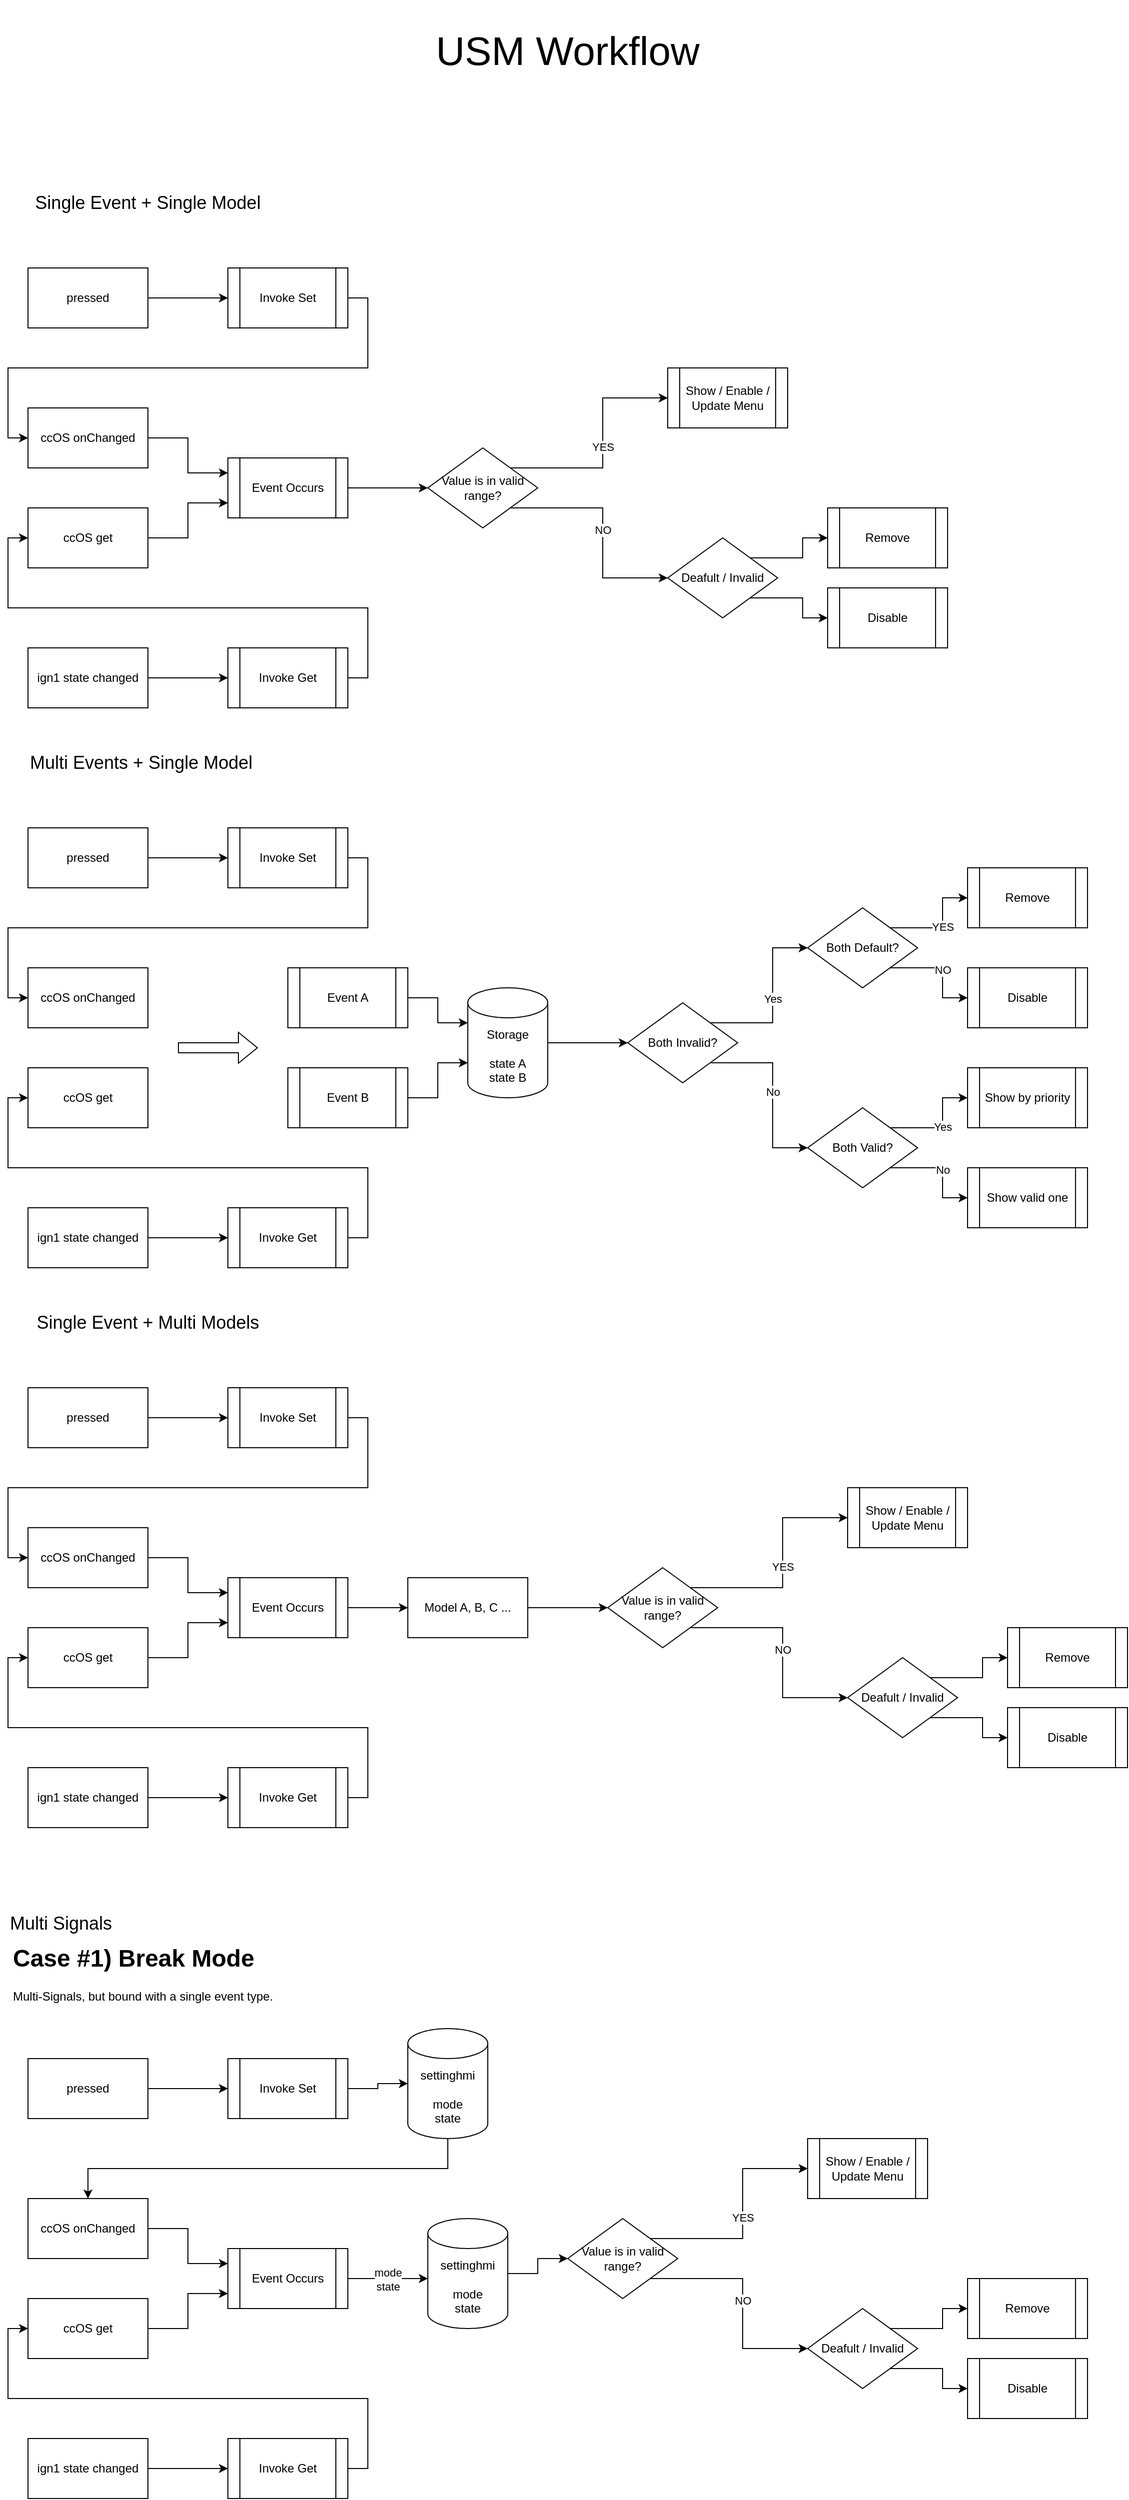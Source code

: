 <mxfile version="23.1.1" type="github">
  <diagram name="페이지-1" id="lhg0nr5kzpJ6dLd5DEeZ">
    <mxGraphModel dx="1430" dy="771" grid="1" gridSize="10" guides="1" tooltips="1" connect="1" arrows="1" fold="1" page="1" pageScale="1" pageWidth="1200" pageHeight="1920" math="0" shadow="0">
      <root>
        <mxCell id="0" />
        <mxCell id="1" parent="0" />
        <mxCell id="OEb_cOox7FnWWyNNpJyN-1" value="Event A" style="shape=process;whiteSpace=wrap;html=1;backgroundOutline=1;" parent="1" vertex="1">
          <mxGeometry x="320" y="989" width="120" height="60" as="geometry" />
        </mxCell>
        <mxCell id="OEb_cOox7FnWWyNNpJyN-2" value="ccOS onChanged" style="rounded=0;whiteSpace=wrap;html=1;" parent="1" vertex="1">
          <mxGeometry x="60" y="989" width="120" height="60" as="geometry" />
        </mxCell>
        <mxCell id="OEb_cOox7FnWWyNNpJyN-3" value="ccOS get" style="rounded=0;whiteSpace=wrap;html=1;" parent="1" vertex="1">
          <mxGeometry x="60" y="1089" width="120" height="60" as="geometry" />
        </mxCell>
        <mxCell id="OEb_cOox7FnWWyNNpJyN-13" style="edgeStyle=orthogonalEdgeStyle;rounded=0;orthogonalLoop=1;jettySize=auto;html=1;exitX=1;exitY=0.5;exitDx=0;exitDy=0;entryX=0;entryY=0.5;entryDx=0;entryDy=0;" parent="1" source="OEb_cOox7FnWWyNNpJyN-14" edge="1">
          <mxGeometry relative="1" as="geometry">
            <mxPoint x="260" y="1259" as="targetPoint" />
          </mxGeometry>
        </mxCell>
        <mxCell id="OEb_cOox7FnWWyNNpJyN-14" value="ign1 state changed" style="rounded=0;whiteSpace=wrap;html=1;" parent="1" vertex="1">
          <mxGeometry x="60" y="1229" width="120" height="60" as="geometry" />
        </mxCell>
        <mxCell id="OEb_cOox7FnWWyNNpJyN-15" style="edgeStyle=orthogonalEdgeStyle;rounded=0;orthogonalLoop=1;jettySize=auto;html=1;exitX=1;exitY=0.5;exitDx=0;exitDy=0;entryX=0;entryY=0.5;entryDx=0;entryDy=0;" parent="1" source="OEb_cOox7FnWWyNNpJyN-16" edge="1">
          <mxGeometry relative="1" as="geometry">
            <mxPoint x="260" y="879" as="targetPoint" />
          </mxGeometry>
        </mxCell>
        <mxCell id="OEb_cOox7FnWWyNNpJyN-16" value="pressed" style="rounded=0;whiteSpace=wrap;html=1;" parent="1" vertex="1">
          <mxGeometry x="60" y="849" width="120" height="60" as="geometry" />
        </mxCell>
        <mxCell id="OEb_cOox7FnWWyNNpJyN-17" style="edgeStyle=orthogonalEdgeStyle;rounded=0;orthogonalLoop=1;jettySize=auto;html=1;exitX=1;exitY=0.5;exitDx=0;exitDy=0;entryX=0;entryY=0.5;entryDx=0;entryDy=0;" parent="1" source="OEb_cOox7FnWWyNNpJyN-18" target="OEb_cOox7FnWWyNNpJyN-3" edge="1">
          <mxGeometry relative="1" as="geometry" />
        </mxCell>
        <mxCell id="OEb_cOox7FnWWyNNpJyN-18" value="Invoke Get" style="shape=process;whiteSpace=wrap;html=1;backgroundOutline=1;" parent="1" vertex="1">
          <mxGeometry x="260" y="1229" width="120" height="60" as="geometry" />
        </mxCell>
        <mxCell id="OEb_cOox7FnWWyNNpJyN-19" style="edgeStyle=orthogonalEdgeStyle;rounded=0;orthogonalLoop=1;jettySize=auto;html=1;exitX=1;exitY=0.5;exitDx=0;exitDy=0;entryX=0;entryY=0.5;entryDx=0;entryDy=0;" parent="1" source="OEb_cOox7FnWWyNNpJyN-20" target="OEb_cOox7FnWWyNNpJyN-2" edge="1">
          <mxGeometry relative="1" as="geometry" />
        </mxCell>
        <mxCell id="OEb_cOox7FnWWyNNpJyN-20" value="Invoke Set" style="shape=process;whiteSpace=wrap;html=1;backgroundOutline=1;" parent="1" vertex="1">
          <mxGeometry x="260" y="849" width="120" height="60" as="geometry" />
        </mxCell>
        <mxCell id="OEb_cOox7FnWWyNNpJyN-21" value="Multi Events + Single Model" style="text;html=1;strokeColor=none;fillColor=none;align=left;verticalAlign=middle;whiteSpace=wrap;rounded=0;fontSize=18;" parent="1" vertex="1">
          <mxGeometry x="60" y="769" width="660" height="30" as="geometry" />
        </mxCell>
        <mxCell id="OEb_cOox7FnWWyNNpJyN-22" value="Event B" style="shape=process;whiteSpace=wrap;html=1;backgroundOutline=1;" parent="1" vertex="1">
          <mxGeometry x="320" y="1089" width="120" height="60" as="geometry" />
        </mxCell>
        <mxCell id="OEb_cOox7FnWWyNNpJyN-23" style="edgeStyle=orthogonalEdgeStyle;rounded=0;orthogonalLoop=1;jettySize=auto;html=1;exitX=1;exitY=0.5;exitDx=0;exitDy=0;entryX=0;entryY=0.5;entryDx=0;entryDy=0;" parent="1" source="OEb_cOox7FnWWyNNpJyN-24" target="OEb_cOox7FnWWyNNpJyN-31" edge="1">
          <mxGeometry relative="1" as="geometry" />
        </mxCell>
        <mxCell id="OEb_cOox7FnWWyNNpJyN-24" value="Event Occurs" style="shape=process;whiteSpace=wrap;html=1;backgroundOutline=1;" parent="1" vertex="1">
          <mxGeometry x="260" y="479" width="120" height="60" as="geometry" />
        </mxCell>
        <mxCell id="OEb_cOox7FnWWyNNpJyN-25" style="edgeStyle=orthogonalEdgeStyle;rounded=0;orthogonalLoop=1;jettySize=auto;html=1;exitX=1;exitY=0.5;exitDx=0;exitDy=0;entryX=0;entryY=0.25;entryDx=0;entryDy=0;" parent="1" source="OEb_cOox7FnWWyNNpJyN-26" target="OEb_cOox7FnWWyNNpJyN-24" edge="1">
          <mxGeometry relative="1" as="geometry" />
        </mxCell>
        <mxCell id="OEb_cOox7FnWWyNNpJyN-26" value="ccOS onChanged" style="rounded=0;whiteSpace=wrap;html=1;" parent="1" vertex="1">
          <mxGeometry x="60" y="429" width="120" height="60" as="geometry" />
        </mxCell>
        <mxCell id="OEb_cOox7FnWWyNNpJyN-27" style="edgeStyle=orthogonalEdgeStyle;rounded=0;orthogonalLoop=1;jettySize=auto;html=1;exitX=1;exitY=0.5;exitDx=0;exitDy=0;entryX=0;entryY=0.75;entryDx=0;entryDy=0;" parent="1" source="OEb_cOox7FnWWyNNpJyN-28" target="OEb_cOox7FnWWyNNpJyN-24" edge="1">
          <mxGeometry relative="1" as="geometry" />
        </mxCell>
        <mxCell id="OEb_cOox7FnWWyNNpJyN-28" value="ccOS get" style="rounded=0;whiteSpace=wrap;html=1;" parent="1" vertex="1">
          <mxGeometry x="60" y="529" width="120" height="60" as="geometry" />
        </mxCell>
        <mxCell id="OEb_cOox7FnWWyNNpJyN-29" value="NO" style="edgeStyle=orthogonalEdgeStyle;rounded=0;orthogonalLoop=1;jettySize=auto;html=1;exitX=1;exitY=1;exitDx=0;exitDy=0;entryX=0;entryY=0.5;entryDx=0;entryDy=0;" parent="1" source="OEb_cOox7FnWWyNNpJyN-31" target="OEb_cOox7FnWWyNNpJyN-34" edge="1">
          <mxGeometry relative="1" as="geometry" />
        </mxCell>
        <mxCell id="OEb_cOox7FnWWyNNpJyN-30" value="YES" style="edgeStyle=orthogonalEdgeStyle;rounded=0;orthogonalLoop=1;jettySize=auto;html=1;exitX=1;exitY=0;exitDx=0;exitDy=0;entryX=0;entryY=0.5;entryDx=0;entryDy=0;" parent="1" source="OEb_cOox7FnWWyNNpJyN-31" target="OEb_cOox7FnWWyNNpJyN-37" edge="1">
          <mxGeometry relative="1" as="geometry" />
        </mxCell>
        <mxCell id="OEb_cOox7FnWWyNNpJyN-31" value="Value is in valid range?" style="rhombus;whiteSpace=wrap;html=1;" parent="1" vertex="1">
          <mxGeometry x="460" y="469" width="110" height="80" as="geometry" />
        </mxCell>
        <mxCell id="OEb_cOox7FnWWyNNpJyN-32" style="edgeStyle=orthogonalEdgeStyle;rounded=0;orthogonalLoop=1;jettySize=auto;html=1;exitX=1;exitY=0;exitDx=0;exitDy=0;entryX=0;entryY=0.5;entryDx=0;entryDy=0;" parent="1" source="OEb_cOox7FnWWyNNpJyN-34" target="OEb_cOox7FnWWyNNpJyN-35" edge="1">
          <mxGeometry relative="1" as="geometry" />
        </mxCell>
        <mxCell id="OEb_cOox7FnWWyNNpJyN-33" style="edgeStyle=orthogonalEdgeStyle;rounded=0;orthogonalLoop=1;jettySize=auto;html=1;exitX=1;exitY=1;exitDx=0;exitDy=0;entryX=0;entryY=0.5;entryDx=0;entryDy=0;" parent="1" source="OEb_cOox7FnWWyNNpJyN-34" target="OEb_cOox7FnWWyNNpJyN-36" edge="1">
          <mxGeometry relative="1" as="geometry" />
        </mxCell>
        <mxCell id="OEb_cOox7FnWWyNNpJyN-34" value="Deafult / Invalid" style="rhombus;whiteSpace=wrap;html=1;" parent="1" vertex="1">
          <mxGeometry x="700" y="559" width="110" height="80" as="geometry" />
        </mxCell>
        <mxCell id="OEb_cOox7FnWWyNNpJyN-35" value="Remove" style="shape=process;whiteSpace=wrap;html=1;backgroundOutline=1;" parent="1" vertex="1">
          <mxGeometry x="860" y="529" width="120" height="60" as="geometry" />
        </mxCell>
        <mxCell id="OEb_cOox7FnWWyNNpJyN-36" value="Disable" style="shape=process;whiteSpace=wrap;html=1;backgroundOutline=1;" parent="1" vertex="1">
          <mxGeometry x="860" y="609" width="120" height="60" as="geometry" />
        </mxCell>
        <mxCell id="OEb_cOox7FnWWyNNpJyN-37" value="Show / Enable / Update Menu" style="shape=process;whiteSpace=wrap;html=1;backgroundOutline=1;" parent="1" vertex="1">
          <mxGeometry x="700" y="389" width="120" height="60" as="geometry" />
        </mxCell>
        <mxCell id="OEb_cOox7FnWWyNNpJyN-38" style="edgeStyle=orthogonalEdgeStyle;rounded=0;orthogonalLoop=1;jettySize=auto;html=1;exitX=1;exitY=0.5;exitDx=0;exitDy=0;entryX=0;entryY=0.5;entryDx=0;entryDy=0;" parent="1" source="OEb_cOox7FnWWyNNpJyN-39" edge="1">
          <mxGeometry relative="1" as="geometry">
            <mxPoint x="260" y="699" as="targetPoint" />
          </mxGeometry>
        </mxCell>
        <mxCell id="OEb_cOox7FnWWyNNpJyN-39" value="ign1 state changed" style="rounded=0;whiteSpace=wrap;html=1;" parent="1" vertex="1">
          <mxGeometry x="60" y="669" width="120" height="60" as="geometry" />
        </mxCell>
        <mxCell id="OEb_cOox7FnWWyNNpJyN-40" style="edgeStyle=orthogonalEdgeStyle;rounded=0;orthogonalLoop=1;jettySize=auto;html=1;exitX=1;exitY=0.5;exitDx=0;exitDy=0;entryX=0;entryY=0.5;entryDx=0;entryDy=0;" parent="1" source="OEb_cOox7FnWWyNNpJyN-41" edge="1">
          <mxGeometry relative="1" as="geometry">
            <mxPoint x="260" y="319" as="targetPoint" />
          </mxGeometry>
        </mxCell>
        <mxCell id="OEb_cOox7FnWWyNNpJyN-41" value="pressed" style="rounded=0;whiteSpace=wrap;html=1;" parent="1" vertex="1">
          <mxGeometry x="60" y="289" width="120" height="60" as="geometry" />
        </mxCell>
        <mxCell id="OEb_cOox7FnWWyNNpJyN-42" style="edgeStyle=orthogonalEdgeStyle;rounded=0;orthogonalLoop=1;jettySize=auto;html=1;exitX=1;exitY=0.5;exitDx=0;exitDy=0;entryX=0;entryY=0.5;entryDx=0;entryDy=0;" parent="1" source="OEb_cOox7FnWWyNNpJyN-43" target="OEb_cOox7FnWWyNNpJyN-28" edge="1">
          <mxGeometry relative="1" as="geometry" />
        </mxCell>
        <mxCell id="OEb_cOox7FnWWyNNpJyN-43" value="Invoke Get" style="shape=process;whiteSpace=wrap;html=1;backgroundOutline=1;" parent="1" vertex="1">
          <mxGeometry x="260" y="669" width="120" height="60" as="geometry" />
        </mxCell>
        <mxCell id="OEb_cOox7FnWWyNNpJyN-44" style="edgeStyle=orthogonalEdgeStyle;rounded=0;orthogonalLoop=1;jettySize=auto;html=1;exitX=1;exitY=0.5;exitDx=0;exitDy=0;entryX=0;entryY=0.5;entryDx=0;entryDy=0;" parent="1" source="OEb_cOox7FnWWyNNpJyN-45" target="OEb_cOox7FnWWyNNpJyN-26" edge="1">
          <mxGeometry relative="1" as="geometry" />
        </mxCell>
        <mxCell id="OEb_cOox7FnWWyNNpJyN-45" value="Invoke Set" style="shape=process;whiteSpace=wrap;html=1;backgroundOutline=1;" parent="1" vertex="1">
          <mxGeometry x="260" y="289" width="120" height="60" as="geometry" />
        </mxCell>
        <mxCell id="OEb_cOox7FnWWyNNpJyN-46" value="Single Event + Single Model" style="text;html=1;strokeColor=none;fillColor=none;align=center;verticalAlign=middle;whiteSpace=wrap;rounded=0;fontSize=18;" parent="1" vertex="1">
          <mxGeometry x="60" y="209" width="240" height="30" as="geometry" />
        </mxCell>
        <mxCell id="OEb_cOox7FnWWyNNpJyN-60" style="edgeStyle=orthogonalEdgeStyle;rounded=0;orthogonalLoop=1;jettySize=auto;html=1;exitX=1;exitY=0.5;exitDx=0;exitDy=0;exitPerimeter=0;" parent="1" source="OEb_cOox7FnWWyNNpJyN-47" target="OEb_cOox7FnWWyNNpJyN-49" edge="1">
          <mxGeometry relative="1" as="geometry" />
        </mxCell>
        <mxCell id="OEb_cOox7FnWWyNNpJyN-47" value="Storage&lt;br&gt;&lt;br&gt;state A&lt;br&gt;state B" style="shape=cylinder3;whiteSpace=wrap;html=1;boundedLbl=1;backgroundOutline=1;size=15;" parent="1" vertex="1">
          <mxGeometry x="500" y="1009" width="80" height="110" as="geometry" />
        </mxCell>
        <mxCell id="OEb_cOox7FnWWyNNpJyN-67" value="Yes" style="edgeStyle=orthogonalEdgeStyle;rounded=0;orthogonalLoop=1;jettySize=auto;html=1;exitX=1;exitY=0;exitDx=0;exitDy=0;entryX=0;entryY=0.5;entryDx=0;entryDy=0;" parent="1" source="OEb_cOox7FnWWyNNpJyN-49" target="OEb_cOox7FnWWyNNpJyN-50" edge="1">
          <mxGeometry relative="1" as="geometry" />
        </mxCell>
        <mxCell id="OEb_cOox7FnWWyNNpJyN-68" value="No" style="edgeStyle=orthogonalEdgeStyle;rounded=0;orthogonalLoop=1;jettySize=auto;html=1;exitX=1;exitY=1;exitDx=0;exitDy=0;entryX=0;entryY=0.5;entryDx=0;entryDy=0;" parent="1" source="OEb_cOox7FnWWyNNpJyN-49" target="OEb_cOox7FnWWyNNpJyN-65" edge="1">
          <mxGeometry relative="1" as="geometry" />
        </mxCell>
        <mxCell id="OEb_cOox7FnWWyNNpJyN-49" value="Both Invalid?" style="rhombus;whiteSpace=wrap;html=1;" parent="1" vertex="1">
          <mxGeometry x="660" y="1024" width="110" height="80" as="geometry" />
        </mxCell>
        <mxCell id="OEb_cOox7FnWWyNNpJyN-54" value="YES" style="edgeStyle=orthogonalEdgeStyle;rounded=0;orthogonalLoop=1;jettySize=auto;html=1;exitX=1;exitY=0;exitDx=0;exitDy=0;entryX=0;entryY=0.5;entryDx=0;entryDy=0;" parent="1" source="OEb_cOox7FnWWyNNpJyN-50" target="OEb_cOox7FnWWyNNpJyN-52" edge="1">
          <mxGeometry relative="1" as="geometry" />
        </mxCell>
        <mxCell id="OEb_cOox7FnWWyNNpJyN-55" value="NO" style="edgeStyle=orthogonalEdgeStyle;rounded=0;orthogonalLoop=1;jettySize=auto;html=1;exitX=1;exitY=1;exitDx=0;exitDy=0;" parent="1" source="OEb_cOox7FnWWyNNpJyN-50" target="OEb_cOox7FnWWyNNpJyN-53" edge="1">
          <mxGeometry relative="1" as="geometry" />
        </mxCell>
        <mxCell id="OEb_cOox7FnWWyNNpJyN-50" value="Both Default?" style="rhombus;whiteSpace=wrap;html=1;" parent="1" vertex="1">
          <mxGeometry x="840" y="929" width="110" height="80" as="geometry" />
        </mxCell>
        <mxCell id="OEb_cOox7FnWWyNNpJyN-52" value="Remove" style="shape=process;whiteSpace=wrap;html=1;backgroundOutline=1;" parent="1" vertex="1">
          <mxGeometry x="1000" y="889" width="120" height="60" as="geometry" />
        </mxCell>
        <mxCell id="OEb_cOox7FnWWyNNpJyN-53" value="Disable" style="shape=process;whiteSpace=wrap;html=1;backgroundOutline=1;" parent="1" vertex="1">
          <mxGeometry x="1000" y="989" width="120" height="60" as="geometry" />
        </mxCell>
        <mxCell id="OEb_cOox7FnWWyNNpJyN-56" style="edgeStyle=orthogonalEdgeStyle;rounded=0;orthogonalLoop=1;jettySize=auto;html=1;exitX=1;exitY=0.5;exitDx=0;exitDy=0;entryX=0;entryY=0;entryDx=0;entryDy=35;entryPerimeter=0;" parent="1" source="OEb_cOox7FnWWyNNpJyN-1" target="OEb_cOox7FnWWyNNpJyN-47" edge="1">
          <mxGeometry relative="1" as="geometry" />
        </mxCell>
        <mxCell id="OEb_cOox7FnWWyNNpJyN-57" style="edgeStyle=orthogonalEdgeStyle;rounded=0;orthogonalLoop=1;jettySize=auto;html=1;exitX=1;exitY=0.5;exitDx=0;exitDy=0;entryX=0;entryY=0;entryDx=0;entryDy=75;entryPerimeter=0;" parent="1" source="OEb_cOox7FnWWyNNpJyN-22" target="OEb_cOox7FnWWyNNpJyN-47" edge="1">
          <mxGeometry relative="1" as="geometry" />
        </mxCell>
        <mxCell id="OEb_cOox7FnWWyNNpJyN-63" value="" style="shape=flexArrow;endArrow=classic;html=1;rounded=0;" parent="1" edge="1">
          <mxGeometry width="50" height="50" relative="1" as="geometry">
            <mxPoint x="210" y="1069" as="sourcePoint" />
            <mxPoint x="290" y="1069" as="targetPoint" />
          </mxGeometry>
        </mxCell>
        <mxCell id="EMXY2AlrHHOvVeRIwP7f-2" value="Yes" style="edgeStyle=orthogonalEdgeStyle;rounded=0;orthogonalLoop=1;jettySize=auto;html=1;exitX=1;exitY=0;exitDx=0;exitDy=0;entryX=0;entryY=0.5;entryDx=0;entryDy=0;" edge="1" parent="1" source="OEb_cOox7FnWWyNNpJyN-65" target="EMXY2AlrHHOvVeRIwP7f-1">
          <mxGeometry relative="1" as="geometry" />
        </mxCell>
        <mxCell id="EMXY2AlrHHOvVeRIwP7f-7" value="No" style="edgeStyle=orthogonalEdgeStyle;rounded=0;orthogonalLoop=1;jettySize=auto;html=1;exitX=1;exitY=1;exitDx=0;exitDy=0;entryX=0;entryY=0.5;entryDx=0;entryDy=0;" edge="1" parent="1" source="OEb_cOox7FnWWyNNpJyN-65" target="EMXY2AlrHHOvVeRIwP7f-6">
          <mxGeometry relative="1" as="geometry" />
        </mxCell>
        <mxCell id="OEb_cOox7FnWWyNNpJyN-65" value="Both Valid?" style="rhombus;whiteSpace=wrap;html=1;" parent="1" vertex="1">
          <mxGeometry x="840" y="1129" width="110" height="80" as="geometry" />
        </mxCell>
        <mxCell id="EMXY2AlrHHOvVeRIwP7f-1" value="Show by priority" style="shape=process;whiteSpace=wrap;html=1;backgroundOutline=1;" vertex="1" parent="1">
          <mxGeometry x="1000" y="1089" width="120" height="60" as="geometry" />
        </mxCell>
        <mxCell id="EMXY2AlrHHOvVeRIwP7f-6" value="Show valid one" style="shape=process;whiteSpace=wrap;html=1;backgroundOutline=1;" vertex="1" parent="1">
          <mxGeometry x="1000" y="1189" width="120" height="60" as="geometry" />
        </mxCell>
        <mxCell id="EMXY2AlrHHOvVeRIwP7f-65" value="" style="edgeStyle=orthogonalEdgeStyle;rounded=0;orthogonalLoop=1;jettySize=auto;html=1;" edge="1" parent="1" source="EMXY2AlrHHOvVeRIwP7f-40" target="EMXY2AlrHHOvVeRIwP7f-63">
          <mxGeometry relative="1" as="geometry" />
        </mxCell>
        <mxCell id="EMXY2AlrHHOvVeRIwP7f-40" value="Event Occurs" style="shape=process;whiteSpace=wrap;html=1;backgroundOutline=1;" vertex="1" parent="1">
          <mxGeometry x="260" y="1599" width="120" height="60" as="geometry" />
        </mxCell>
        <mxCell id="EMXY2AlrHHOvVeRIwP7f-41" style="edgeStyle=orthogonalEdgeStyle;rounded=0;orthogonalLoop=1;jettySize=auto;html=1;exitX=1;exitY=0.5;exitDx=0;exitDy=0;entryX=0;entryY=0.25;entryDx=0;entryDy=0;" edge="1" parent="1" source="EMXY2AlrHHOvVeRIwP7f-42" target="EMXY2AlrHHOvVeRIwP7f-40">
          <mxGeometry relative="1" as="geometry" />
        </mxCell>
        <mxCell id="EMXY2AlrHHOvVeRIwP7f-42" value="ccOS onChanged" style="rounded=0;whiteSpace=wrap;html=1;" vertex="1" parent="1">
          <mxGeometry x="60" y="1549" width="120" height="60" as="geometry" />
        </mxCell>
        <mxCell id="EMXY2AlrHHOvVeRIwP7f-43" style="edgeStyle=orthogonalEdgeStyle;rounded=0;orthogonalLoop=1;jettySize=auto;html=1;exitX=1;exitY=0.5;exitDx=0;exitDy=0;entryX=0;entryY=0.75;entryDx=0;entryDy=0;" edge="1" parent="1" source="EMXY2AlrHHOvVeRIwP7f-44" target="EMXY2AlrHHOvVeRIwP7f-40">
          <mxGeometry relative="1" as="geometry" />
        </mxCell>
        <mxCell id="EMXY2AlrHHOvVeRIwP7f-44" value="ccOS get" style="rounded=0;whiteSpace=wrap;html=1;" vertex="1" parent="1">
          <mxGeometry x="60" y="1649" width="120" height="60" as="geometry" />
        </mxCell>
        <mxCell id="EMXY2AlrHHOvVeRIwP7f-45" value="NO" style="edgeStyle=orthogonalEdgeStyle;rounded=0;orthogonalLoop=1;jettySize=auto;html=1;exitX=1;exitY=1;exitDx=0;exitDy=0;entryX=0;entryY=0.5;entryDx=0;entryDy=0;" edge="1" parent="1" source="EMXY2AlrHHOvVeRIwP7f-47" target="EMXY2AlrHHOvVeRIwP7f-50">
          <mxGeometry relative="1" as="geometry" />
        </mxCell>
        <mxCell id="EMXY2AlrHHOvVeRIwP7f-46" value="YES" style="edgeStyle=orthogonalEdgeStyle;rounded=0;orthogonalLoop=1;jettySize=auto;html=1;exitX=1;exitY=0;exitDx=0;exitDy=0;entryX=0;entryY=0.5;entryDx=0;entryDy=0;" edge="1" parent="1" source="EMXY2AlrHHOvVeRIwP7f-47" target="EMXY2AlrHHOvVeRIwP7f-53">
          <mxGeometry relative="1" as="geometry" />
        </mxCell>
        <mxCell id="EMXY2AlrHHOvVeRIwP7f-47" value="Value is in valid range?" style="rhombus;whiteSpace=wrap;html=1;" vertex="1" parent="1">
          <mxGeometry x="640" y="1589" width="110" height="80" as="geometry" />
        </mxCell>
        <mxCell id="EMXY2AlrHHOvVeRIwP7f-48" style="edgeStyle=orthogonalEdgeStyle;rounded=0;orthogonalLoop=1;jettySize=auto;html=1;exitX=1;exitY=0;exitDx=0;exitDy=0;entryX=0;entryY=0.5;entryDx=0;entryDy=0;" edge="1" parent="1" source="EMXY2AlrHHOvVeRIwP7f-50" target="EMXY2AlrHHOvVeRIwP7f-51">
          <mxGeometry relative="1" as="geometry" />
        </mxCell>
        <mxCell id="EMXY2AlrHHOvVeRIwP7f-49" style="edgeStyle=orthogonalEdgeStyle;rounded=0;orthogonalLoop=1;jettySize=auto;html=1;exitX=1;exitY=1;exitDx=0;exitDy=0;entryX=0;entryY=0.5;entryDx=0;entryDy=0;" edge="1" parent="1" source="EMXY2AlrHHOvVeRIwP7f-50" target="EMXY2AlrHHOvVeRIwP7f-52">
          <mxGeometry relative="1" as="geometry" />
        </mxCell>
        <mxCell id="EMXY2AlrHHOvVeRIwP7f-50" value="Deafult / Invalid" style="rhombus;whiteSpace=wrap;html=1;" vertex="1" parent="1">
          <mxGeometry x="880" y="1679" width="110" height="80" as="geometry" />
        </mxCell>
        <mxCell id="EMXY2AlrHHOvVeRIwP7f-51" value="Remove" style="shape=process;whiteSpace=wrap;html=1;backgroundOutline=1;" vertex="1" parent="1">
          <mxGeometry x="1040" y="1649" width="120" height="60" as="geometry" />
        </mxCell>
        <mxCell id="EMXY2AlrHHOvVeRIwP7f-52" value="Disable" style="shape=process;whiteSpace=wrap;html=1;backgroundOutline=1;" vertex="1" parent="1">
          <mxGeometry x="1040" y="1729" width="120" height="60" as="geometry" />
        </mxCell>
        <mxCell id="EMXY2AlrHHOvVeRIwP7f-53" value="Show / Enable / Update Menu" style="shape=process;whiteSpace=wrap;html=1;backgroundOutline=1;" vertex="1" parent="1">
          <mxGeometry x="880" y="1509" width="120" height="60" as="geometry" />
        </mxCell>
        <mxCell id="EMXY2AlrHHOvVeRIwP7f-54" style="edgeStyle=orthogonalEdgeStyle;rounded=0;orthogonalLoop=1;jettySize=auto;html=1;exitX=1;exitY=0.5;exitDx=0;exitDy=0;entryX=0;entryY=0.5;entryDx=0;entryDy=0;" edge="1" parent="1" source="EMXY2AlrHHOvVeRIwP7f-55">
          <mxGeometry relative="1" as="geometry">
            <mxPoint x="260" y="1819" as="targetPoint" />
          </mxGeometry>
        </mxCell>
        <mxCell id="EMXY2AlrHHOvVeRIwP7f-55" value="ign1 state changed" style="rounded=0;whiteSpace=wrap;html=1;" vertex="1" parent="1">
          <mxGeometry x="60" y="1789" width="120" height="60" as="geometry" />
        </mxCell>
        <mxCell id="EMXY2AlrHHOvVeRIwP7f-56" style="edgeStyle=orthogonalEdgeStyle;rounded=0;orthogonalLoop=1;jettySize=auto;html=1;exitX=1;exitY=0.5;exitDx=0;exitDy=0;entryX=0;entryY=0.5;entryDx=0;entryDy=0;" edge="1" parent="1" source="EMXY2AlrHHOvVeRIwP7f-57">
          <mxGeometry relative="1" as="geometry">
            <mxPoint x="260" y="1439" as="targetPoint" />
          </mxGeometry>
        </mxCell>
        <mxCell id="EMXY2AlrHHOvVeRIwP7f-57" value="pressed" style="rounded=0;whiteSpace=wrap;html=1;" vertex="1" parent="1">
          <mxGeometry x="60" y="1409" width="120" height="60" as="geometry" />
        </mxCell>
        <mxCell id="EMXY2AlrHHOvVeRIwP7f-58" style="edgeStyle=orthogonalEdgeStyle;rounded=0;orthogonalLoop=1;jettySize=auto;html=1;exitX=1;exitY=0.5;exitDx=0;exitDy=0;entryX=0;entryY=0.5;entryDx=0;entryDy=0;" edge="1" parent="1" source="EMXY2AlrHHOvVeRIwP7f-59" target="EMXY2AlrHHOvVeRIwP7f-44">
          <mxGeometry relative="1" as="geometry" />
        </mxCell>
        <mxCell id="EMXY2AlrHHOvVeRIwP7f-59" value="Invoke Get" style="shape=process;whiteSpace=wrap;html=1;backgroundOutline=1;" vertex="1" parent="1">
          <mxGeometry x="260" y="1789" width="120" height="60" as="geometry" />
        </mxCell>
        <mxCell id="EMXY2AlrHHOvVeRIwP7f-60" style="edgeStyle=orthogonalEdgeStyle;rounded=0;orthogonalLoop=1;jettySize=auto;html=1;exitX=1;exitY=0.5;exitDx=0;exitDy=0;entryX=0;entryY=0.5;entryDx=0;entryDy=0;" edge="1" parent="1" source="EMXY2AlrHHOvVeRIwP7f-61" target="EMXY2AlrHHOvVeRIwP7f-42">
          <mxGeometry relative="1" as="geometry" />
        </mxCell>
        <mxCell id="EMXY2AlrHHOvVeRIwP7f-61" value="Invoke Set" style="shape=process;whiteSpace=wrap;html=1;backgroundOutline=1;" vertex="1" parent="1">
          <mxGeometry x="260" y="1409" width="120" height="60" as="geometry" />
        </mxCell>
        <mxCell id="EMXY2AlrHHOvVeRIwP7f-62" value="Single Event + Multi Models" style="text;html=1;strokeColor=none;fillColor=none;align=center;verticalAlign=middle;whiteSpace=wrap;rounded=0;fontSize=18;" vertex="1" parent="1">
          <mxGeometry x="60" y="1329" width="240" height="30" as="geometry" />
        </mxCell>
        <mxCell id="EMXY2AlrHHOvVeRIwP7f-66" value="" style="edgeStyle=orthogonalEdgeStyle;rounded=0;orthogonalLoop=1;jettySize=auto;html=1;" edge="1" parent="1" source="EMXY2AlrHHOvVeRIwP7f-63" target="EMXY2AlrHHOvVeRIwP7f-47">
          <mxGeometry relative="1" as="geometry" />
        </mxCell>
        <mxCell id="EMXY2AlrHHOvVeRIwP7f-63" value="Model A, B, C ..." style="rounded=0;whiteSpace=wrap;html=1;" vertex="1" parent="1">
          <mxGeometry x="440" y="1599" width="120" height="60" as="geometry" />
        </mxCell>
        <mxCell id="EMXY2AlrHHOvVeRIwP7f-67" value="USM Workflow" style="text;html=1;strokeColor=none;fillColor=none;align=center;verticalAlign=middle;whiteSpace=wrap;rounded=0;fontSize=40;" vertex="1" parent="1">
          <mxGeometry x="280" y="21" width="640" height="99" as="geometry" />
        </mxCell>
        <mxCell id="EMXY2AlrHHOvVeRIwP7f-79" value="Multi Signals" style="text;html=1;strokeColor=none;fillColor=none;align=left;verticalAlign=middle;whiteSpace=wrap;rounded=0;fontSize=18;" vertex="1" parent="1">
          <mxGeometry x="40" y="1930" width="660" height="30" as="geometry" />
        </mxCell>
        <mxCell id="EMXY2AlrHHOvVeRIwP7f-100" value="&lt;h1&gt;Case #1) Break Mode&lt;br&gt;&lt;/h1&gt;&lt;p&gt;Multi-Signals, but bound with a single event type.&lt;/p&gt;" style="text;html=1;strokeColor=none;fillColor=none;spacing=5;spacingTop=-20;whiteSpace=wrap;overflow=hidden;rounded=0;" vertex="1" parent="1">
          <mxGeometry x="40" y="1960" width="280" height="120" as="geometry" />
        </mxCell>
        <mxCell id="EMXY2AlrHHOvVeRIwP7f-101" value="mode&lt;br&gt;state" style="edgeStyle=orthogonalEdgeStyle;rounded=0;orthogonalLoop=1;jettySize=auto;html=1;exitX=1;exitY=0.5;exitDx=0;exitDy=0;entryX=0;entryY=0.5;entryDx=0;entryDy=0;" edge="1" parent="1" source="EMXY2AlrHHOvVeRIwP7f-102">
          <mxGeometry relative="1" as="geometry">
            <mxPoint x="460" y="2300" as="targetPoint" />
          </mxGeometry>
        </mxCell>
        <mxCell id="EMXY2AlrHHOvVeRIwP7f-102" value="Event Occurs" style="shape=process;whiteSpace=wrap;html=1;backgroundOutline=1;" vertex="1" parent="1">
          <mxGeometry x="260" y="2270" width="120" height="60" as="geometry" />
        </mxCell>
        <mxCell id="EMXY2AlrHHOvVeRIwP7f-103" style="edgeStyle=orthogonalEdgeStyle;rounded=0;orthogonalLoop=1;jettySize=auto;html=1;exitX=1;exitY=0.5;exitDx=0;exitDy=0;entryX=0;entryY=0.25;entryDx=0;entryDy=0;" edge="1" parent="1" source="EMXY2AlrHHOvVeRIwP7f-104" target="EMXY2AlrHHOvVeRIwP7f-102">
          <mxGeometry relative="1" as="geometry" />
        </mxCell>
        <mxCell id="EMXY2AlrHHOvVeRIwP7f-104" value="ccOS onChanged" style="rounded=0;whiteSpace=wrap;html=1;" vertex="1" parent="1">
          <mxGeometry x="60" y="2220" width="120" height="60" as="geometry" />
        </mxCell>
        <mxCell id="EMXY2AlrHHOvVeRIwP7f-105" style="edgeStyle=orthogonalEdgeStyle;rounded=0;orthogonalLoop=1;jettySize=auto;html=1;exitX=1;exitY=0.5;exitDx=0;exitDy=0;entryX=0;entryY=0.75;entryDx=0;entryDy=0;" edge="1" parent="1" source="EMXY2AlrHHOvVeRIwP7f-106" target="EMXY2AlrHHOvVeRIwP7f-102">
          <mxGeometry relative="1" as="geometry" />
        </mxCell>
        <mxCell id="EMXY2AlrHHOvVeRIwP7f-106" value="ccOS get" style="rounded=0;whiteSpace=wrap;html=1;" vertex="1" parent="1">
          <mxGeometry x="60" y="2320" width="120" height="60" as="geometry" />
        </mxCell>
        <mxCell id="EMXY2AlrHHOvVeRIwP7f-116" style="edgeStyle=orthogonalEdgeStyle;rounded=0;orthogonalLoop=1;jettySize=auto;html=1;exitX=1;exitY=0.5;exitDx=0;exitDy=0;entryX=0;entryY=0.5;entryDx=0;entryDy=0;" edge="1" parent="1" source="EMXY2AlrHHOvVeRIwP7f-117">
          <mxGeometry relative="1" as="geometry">
            <mxPoint x="260" y="2490" as="targetPoint" />
          </mxGeometry>
        </mxCell>
        <mxCell id="EMXY2AlrHHOvVeRIwP7f-117" value="ign1 state changed" style="rounded=0;whiteSpace=wrap;html=1;" vertex="1" parent="1">
          <mxGeometry x="60" y="2460" width="120" height="60" as="geometry" />
        </mxCell>
        <mxCell id="EMXY2AlrHHOvVeRIwP7f-118" style="edgeStyle=orthogonalEdgeStyle;rounded=0;orthogonalLoop=1;jettySize=auto;html=1;exitX=1;exitY=0.5;exitDx=0;exitDy=0;entryX=0;entryY=0.5;entryDx=0;entryDy=0;" edge="1" parent="1" source="EMXY2AlrHHOvVeRIwP7f-119">
          <mxGeometry relative="1" as="geometry">
            <mxPoint x="260" y="2110" as="targetPoint" />
          </mxGeometry>
        </mxCell>
        <mxCell id="EMXY2AlrHHOvVeRIwP7f-119" value="pressed" style="rounded=0;whiteSpace=wrap;html=1;" vertex="1" parent="1">
          <mxGeometry x="60" y="2080" width="120" height="60" as="geometry" />
        </mxCell>
        <mxCell id="EMXY2AlrHHOvVeRIwP7f-120" style="edgeStyle=orthogonalEdgeStyle;rounded=0;orthogonalLoop=1;jettySize=auto;html=1;exitX=1;exitY=0.5;exitDx=0;exitDy=0;entryX=0;entryY=0.5;entryDx=0;entryDy=0;" edge="1" parent="1" source="EMXY2AlrHHOvVeRIwP7f-121" target="EMXY2AlrHHOvVeRIwP7f-106">
          <mxGeometry relative="1" as="geometry" />
        </mxCell>
        <mxCell id="EMXY2AlrHHOvVeRIwP7f-121" value="Invoke Get" style="shape=process;whiteSpace=wrap;html=1;backgroundOutline=1;" vertex="1" parent="1">
          <mxGeometry x="260" y="2460" width="120" height="60" as="geometry" />
        </mxCell>
        <mxCell id="EMXY2AlrHHOvVeRIwP7f-170" style="edgeStyle=orthogonalEdgeStyle;rounded=0;orthogonalLoop=1;jettySize=auto;html=1;exitX=1;exitY=0.5;exitDx=0;exitDy=0;" edge="1" parent="1" source="EMXY2AlrHHOvVeRIwP7f-123" target="EMXY2AlrHHOvVeRIwP7f-165">
          <mxGeometry relative="1" as="geometry" />
        </mxCell>
        <mxCell id="EMXY2AlrHHOvVeRIwP7f-123" value="Invoke Set" style="shape=process;whiteSpace=wrap;html=1;backgroundOutline=1;" vertex="1" parent="1">
          <mxGeometry x="260" y="2080" width="120" height="60" as="geometry" />
        </mxCell>
        <mxCell id="EMXY2AlrHHOvVeRIwP7f-148" value="" style="edgeStyle=orthogonalEdgeStyle;rounded=0;orthogonalLoop=1;jettySize=auto;html=1;" edge="1" parent="1" source="EMXY2AlrHHOvVeRIwP7f-125" target="EMXY2AlrHHOvVeRIwP7f-141">
          <mxGeometry relative="1" as="geometry" />
        </mxCell>
        <mxCell id="EMXY2AlrHHOvVeRIwP7f-125" value="settinghmi&lt;br&gt;&lt;br&gt;mode&lt;br&gt;state" style="shape=cylinder3;whiteSpace=wrap;html=1;boundedLbl=1;backgroundOutline=1;size=15;" vertex="1" parent="1">
          <mxGeometry x="460" y="2240" width="80" height="110" as="geometry" />
        </mxCell>
        <mxCell id="EMXY2AlrHHOvVeRIwP7f-139" value="NO" style="edgeStyle=orthogonalEdgeStyle;rounded=0;orthogonalLoop=1;jettySize=auto;html=1;exitX=1;exitY=1;exitDx=0;exitDy=0;entryX=0;entryY=0.5;entryDx=0;entryDy=0;" edge="1" parent="1" source="EMXY2AlrHHOvVeRIwP7f-141" target="EMXY2AlrHHOvVeRIwP7f-144">
          <mxGeometry relative="1" as="geometry" />
        </mxCell>
        <mxCell id="EMXY2AlrHHOvVeRIwP7f-140" value="YES" style="edgeStyle=orthogonalEdgeStyle;rounded=0;orthogonalLoop=1;jettySize=auto;html=1;exitX=1;exitY=0;exitDx=0;exitDy=0;entryX=0;entryY=0.5;entryDx=0;entryDy=0;" edge="1" parent="1" source="EMXY2AlrHHOvVeRIwP7f-141" target="EMXY2AlrHHOvVeRIwP7f-147">
          <mxGeometry relative="1" as="geometry" />
        </mxCell>
        <mxCell id="EMXY2AlrHHOvVeRIwP7f-141" value="Value is in valid range?" style="rhombus;whiteSpace=wrap;html=1;" vertex="1" parent="1">
          <mxGeometry x="600" y="2240" width="110" height="80" as="geometry" />
        </mxCell>
        <mxCell id="EMXY2AlrHHOvVeRIwP7f-142" style="edgeStyle=orthogonalEdgeStyle;rounded=0;orthogonalLoop=1;jettySize=auto;html=1;exitX=1;exitY=0;exitDx=0;exitDy=0;entryX=0;entryY=0.5;entryDx=0;entryDy=0;" edge="1" parent="1" source="EMXY2AlrHHOvVeRIwP7f-144" target="EMXY2AlrHHOvVeRIwP7f-145">
          <mxGeometry relative="1" as="geometry" />
        </mxCell>
        <mxCell id="EMXY2AlrHHOvVeRIwP7f-143" style="edgeStyle=orthogonalEdgeStyle;rounded=0;orthogonalLoop=1;jettySize=auto;html=1;exitX=1;exitY=1;exitDx=0;exitDy=0;entryX=0;entryY=0.5;entryDx=0;entryDy=0;" edge="1" parent="1" source="EMXY2AlrHHOvVeRIwP7f-144" target="EMXY2AlrHHOvVeRIwP7f-146">
          <mxGeometry relative="1" as="geometry" />
        </mxCell>
        <mxCell id="EMXY2AlrHHOvVeRIwP7f-144" value="Deafult / Invalid" style="rhombus;whiteSpace=wrap;html=1;" vertex="1" parent="1">
          <mxGeometry x="840" y="2330" width="110" height="80" as="geometry" />
        </mxCell>
        <mxCell id="EMXY2AlrHHOvVeRIwP7f-145" value="Remove" style="shape=process;whiteSpace=wrap;html=1;backgroundOutline=1;" vertex="1" parent="1">
          <mxGeometry x="1000" y="2300" width="120" height="60" as="geometry" />
        </mxCell>
        <mxCell id="EMXY2AlrHHOvVeRIwP7f-146" value="Disable" style="shape=process;whiteSpace=wrap;html=1;backgroundOutline=1;" vertex="1" parent="1">
          <mxGeometry x="1000" y="2380" width="120" height="60" as="geometry" />
        </mxCell>
        <mxCell id="EMXY2AlrHHOvVeRIwP7f-147" value="Show / Enable / Update Menu" style="shape=process;whiteSpace=wrap;html=1;backgroundOutline=1;" vertex="1" parent="1">
          <mxGeometry x="840" y="2160" width="120" height="60" as="geometry" />
        </mxCell>
        <mxCell id="EMXY2AlrHHOvVeRIwP7f-169" style="edgeStyle=orthogonalEdgeStyle;rounded=0;orthogonalLoop=1;jettySize=auto;html=1;exitX=0.5;exitY=1;exitDx=0;exitDy=0;exitPerimeter=0;entryX=0.5;entryY=0;entryDx=0;entryDy=0;" edge="1" parent="1" source="EMXY2AlrHHOvVeRIwP7f-165" target="EMXY2AlrHHOvVeRIwP7f-104">
          <mxGeometry relative="1" as="geometry" />
        </mxCell>
        <mxCell id="EMXY2AlrHHOvVeRIwP7f-165" value="settinghmi&lt;br&gt;&lt;br&gt;mode&lt;br&gt;state" style="shape=cylinder3;whiteSpace=wrap;html=1;boundedLbl=1;backgroundOutline=1;size=15;" vertex="1" parent="1">
          <mxGeometry x="440" y="2050" width="80" height="110" as="geometry" />
        </mxCell>
      </root>
    </mxGraphModel>
  </diagram>
</mxfile>
